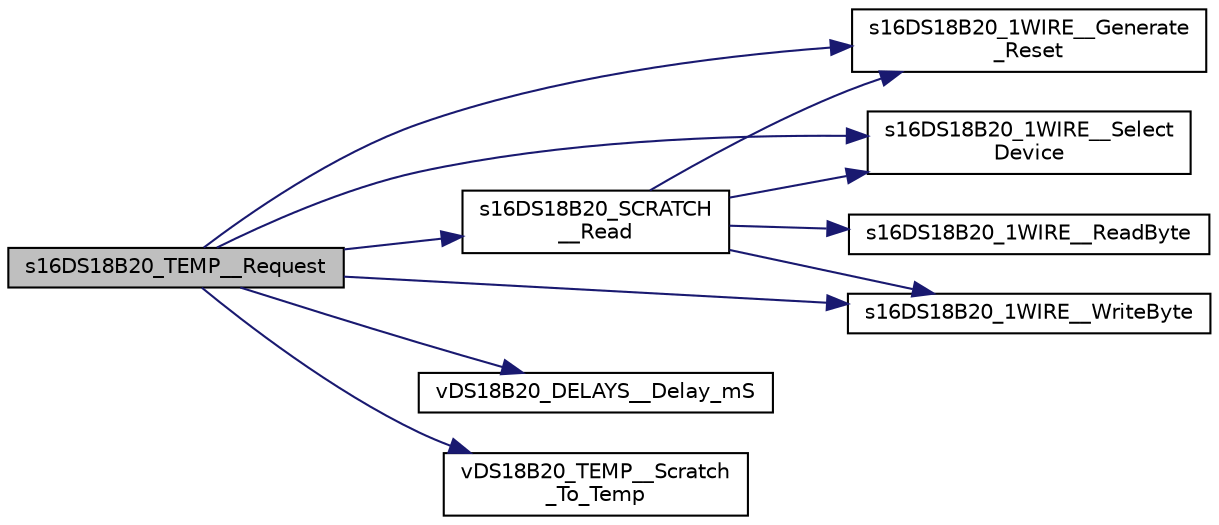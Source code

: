 digraph "s16DS18B20_TEMP__Request"
{
  edge [fontname="Helvetica",fontsize="10",labelfontname="Helvetica",labelfontsize="10"];
  node [fontname="Helvetica",fontsize="10",shape=record];
  rankdir="LR";
  Node1 [label="s16DS18B20_TEMP__Request",height=0.2,width=0.4,color="black", fillcolor="grey75", style="filled", fontcolor="black"];
  Node1 -> Node2 [color="midnightblue",fontsize="10",style="solid",fontname="Helvetica"];
  Node2 [label="s16DS18B20_1WIRE__Generate\l_Reset",height=0.2,width=0.4,color="black", fillcolor="white", style="filled",URL="$group___d_s18_b20_____w_i_r_e___i_f.html#gaa2cb7543a05f574848bb32a70616f23a",tooltip="Generate a reset. "];
  Node1 -> Node3 [color="midnightblue",fontsize="10",style="solid",fontname="Helvetica"];
  Node3 [label="s16DS18B20_1WIRE__Select\lDevice",height=0.2,width=0.4,color="black", fillcolor="white", style="filled",URL="$group___d_s18_b20_____w_i_r_e___i_f.html#ga7a5476f1c807ae17de2e0652f57077be",tooltip="Select a device. "];
  Node1 -> Node4 [color="midnightblue",fontsize="10",style="solid",fontname="Helvetica"];
  Node4 [label="s16DS18B20_1WIRE__WriteByte",height=0.2,width=0.4,color="black", fillcolor="white", style="filled",URL="$group___d_s18_b20_____w_i_r_e___i_f.html#ga0dcdf9b61e256b5ef8f7e7538ebf7ce7",tooltip="Write a byte to the wire. "];
  Node1 -> Node5 [color="midnightblue",fontsize="10",style="solid",fontname="Helvetica"];
  Node5 [label="s16DS18B20_SCRATCH\l__Read",height=0.2,width=0.4,color="black", fillcolor="white", style="filled",URL="$group___d_s18_b20_____s_c_r_a_t_c_h_p_a_d.html#gad0c45b626f3b1bfdcc210cbfc105a526",tooltip="Read the scratch memory, 9 bytes. "];
  Node5 -> Node2 [color="midnightblue",fontsize="10",style="solid",fontname="Helvetica"];
  Node5 -> Node3 [color="midnightblue",fontsize="10",style="solid",fontname="Helvetica"];
  Node5 -> Node4 [color="midnightblue",fontsize="10",style="solid",fontname="Helvetica"];
  Node5 -> Node6 [color="midnightblue",fontsize="10",style="solid",fontname="Helvetica"];
  Node6 [label="s16DS18B20_1WIRE__ReadByte",height=0.2,width=0.4,color="black", fillcolor="white", style="filled",URL="$group___d_s18_b20_____w_i_r_e___i_f.html#gae21fd6a4108fbf96b8e1a9988fd577d3",tooltip="Read a byte from the 1-wire. "];
  Node1 -> Node7 [color="midnightblue",fontsize="10",style="solid",fontname="Helvetica"];
  Node7 [label="vDS18B20_DELAYS__Delay_mS",height=0.2,width=0.4,color="black", fillcolor="white", style="filled",URL="$group___d_s18_b20_____d_e_l_a_y_s.html#gad87f3220125c04569d2b6a6986a2cc33",tooltip="millisecond delay "];
  Node1 -> Node8 [color="midnightblue",fontsize="10",style="solid",fontname="Helvetica"];
  Node8 [label="vDS18B20_TEMP__Scratch\l_To_Temp",height=0.2,width=0.4,color="black", fillcolor="white", style="filled",URL="$group___d_s18_b20_____t_e_m_p_e_r_a_t_u_r_e.html#gaa3b0ab54badd49727ff533876b0b35c8",tooltip="Convert scratchpad to temperature Takes the two temp bytes in the scratchpad and converts to floating..."];
}
